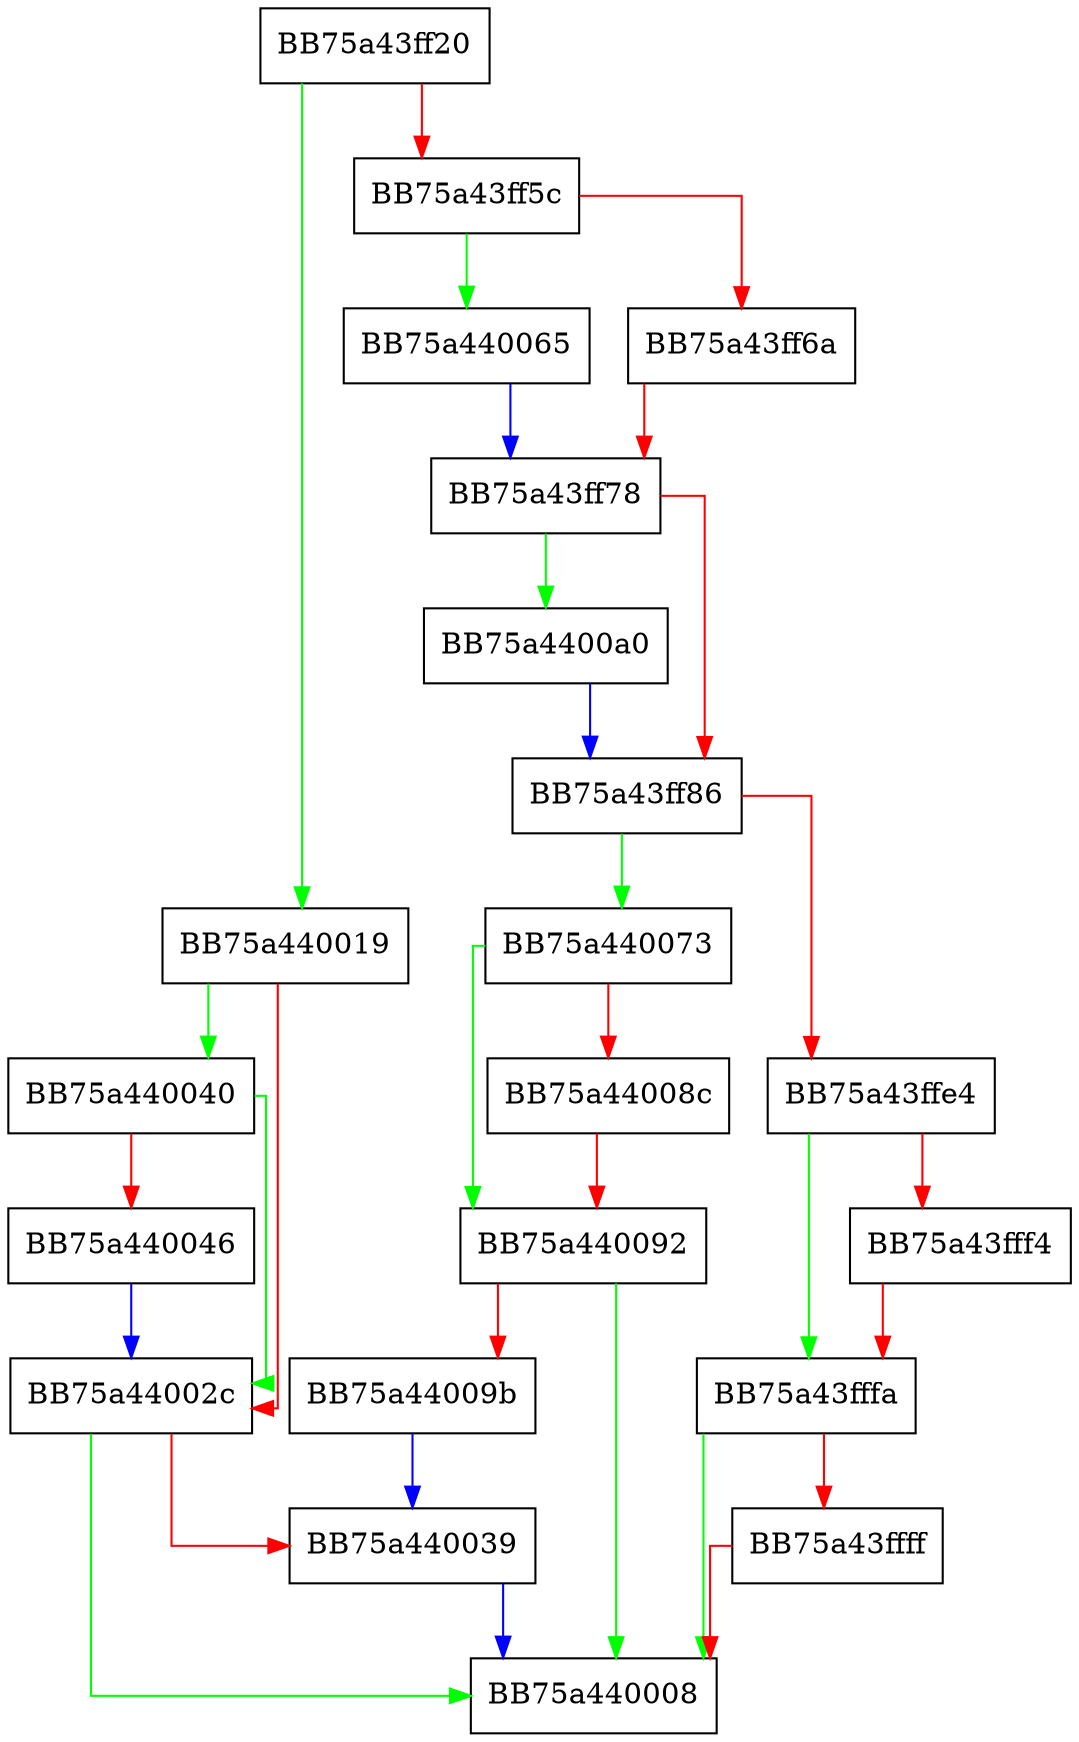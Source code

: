 digraph Scan {
  node [shape="box"];
  graph [splines=ortho];
  BB75a43ff20 -> BB75a440019 [color="green"];
  BB75a43ff20 -> BB75a43ff5c [color="red"];
  BB75a43ff5c -> BB75a440065 [color="green"];
  BB75a43ff5c -> BB75a43ff6a [color="red"];
  BB75a43ff6a -> BB75a43ff78 [color="red"];
  BB75a43ff78 -> BB75a4400a0 [color="green"];
  BB75a43ff78 -> BB75a43ff86 [color="red"];
  BB75a43ff86 -> BB75a440073 [color="green"];
  BB75a43ff86 -> BB75a43ffe4 [color="red"];
  BB75a43ffe4 -> BB75a43fffa [color="green"];
  BB75a43ffe4 -> BB75a43fff4 [color="red"];
  BB75a43fff4 -> BB75a43fffa [color="red"];
  BB75a43fffa -> BB75a440008 [color="green"];
  BB75a43fffa -> BB75a43ffff [color="red"];
  BB75a43ffff -> BB75a440008 [color="red"];
  BB75a440019 -> BB75a440040 [color="green"];
  BB75a440019 -> BB75a44002c [color="red"];
  BB75a44002c -> BB75a440008 [color="green"];
  BB75a44002c -> BB75a440039 [color="red"];
  BB75a440039 -> BB75a440008 [color="blue"];
  BB75a440040 -> BB75a44002c [color="green"];
  BB75a440040 -> BB75a440046 [color="red"];
  BB75a440046 -> BB75a44002c [color="blue"];
  BB75a440065 -> BB75a43ff78 [color="blue"];
  BB75a440073 -> BB75a440092 [color="green"];
  BB75a440073 -> BB75a44008c [color="red"];
  BB75a44008c -> BB75a440092 [color="red"];
  BB75a440092 -> BB75a440008 [color="green"];
  BB75a440092 -> BB75a44009b [color="red"];
  BB75a44009b -> BB75a440039 [color="blue"];
  BB75a4400a0 -> BB75a43ff86 [color="blue"];
}